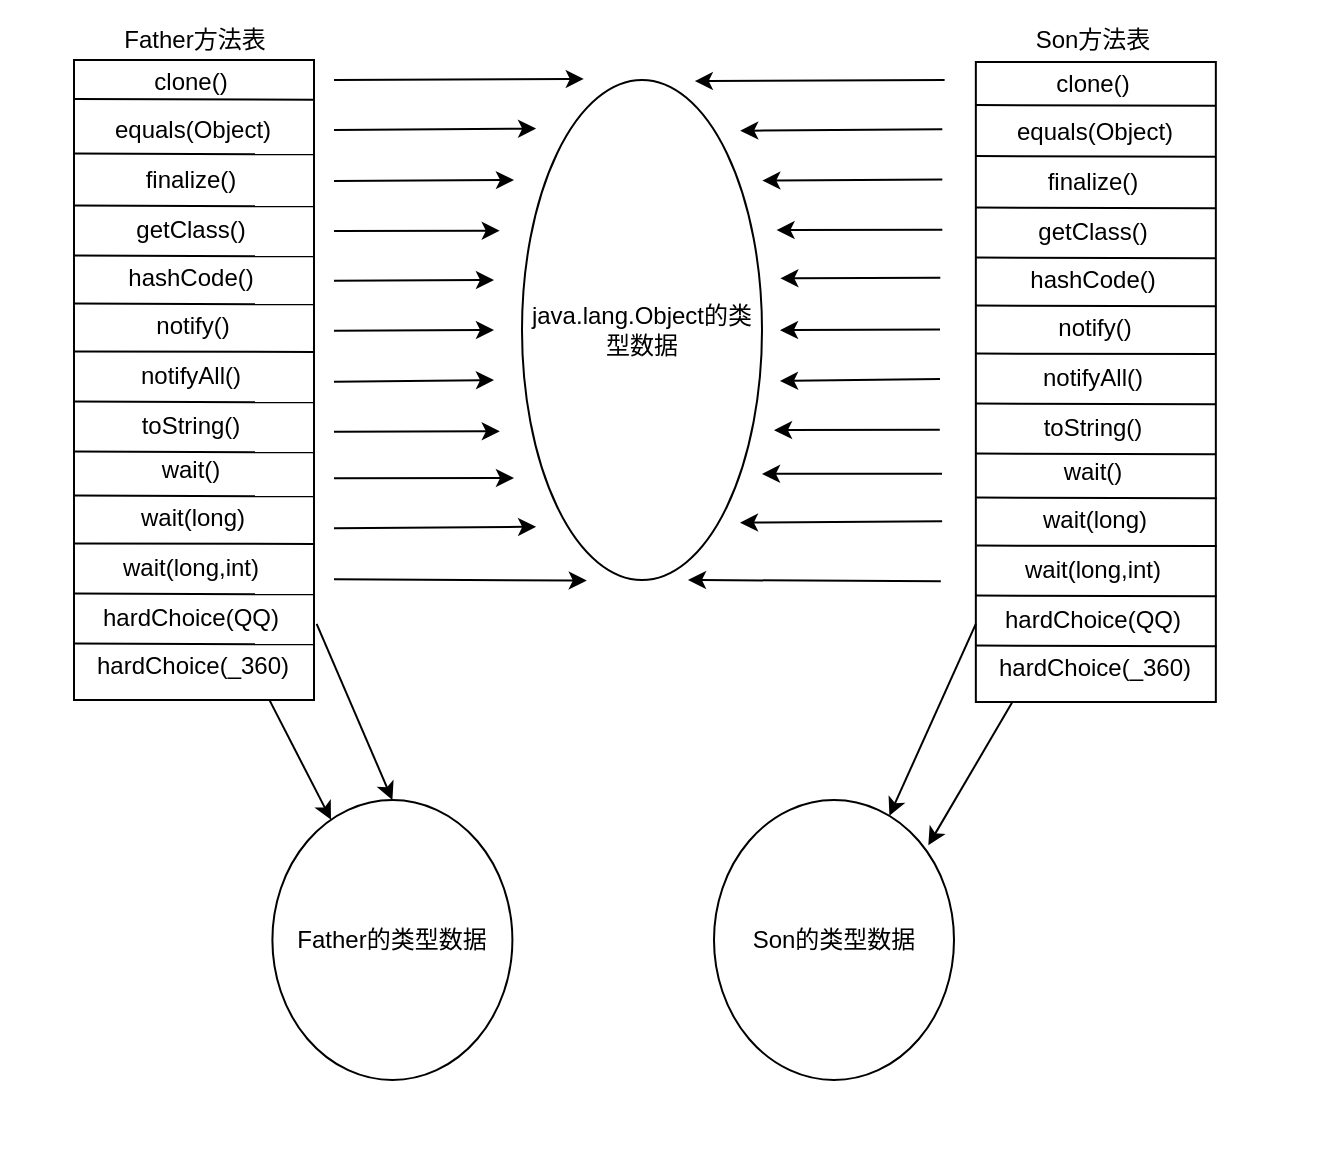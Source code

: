 <mxGraphModel dx="389" dy="305" grid="1" gridSize="10" guides="1" tooltips="1" connect="1" arrows="1" fold="1" page="1" pageScale="1" pageWidth="827" pageHeight="1169" math="0" shadow="0"><root><mxCell id="WIyWlLk6GJQsqaUBKTNV-0"/><mxCell id="WIyWlLk6GJQsqaUBKTNV-1" parent="WIyWlLk6GJQsqaUBKTNV-0"/><mxCell id="g7qtW4hyHOJkJTq5nPPv-88" value="" style="rounded=0;whiteSpace=wrap;html=1;strokeColor=none;" parent="WIyWlLk6GJQsqaUBKTNV-1" vertex="1"><mxGeometry x="93.36" y="130" width="656.64" height="580" as="geometry"/></mxCell><mxCell id="g7qtW4hyHOJkJTq5nPPv-1" value="" style="ellipse;whiteSpace=wrap;html=1;strokeColor=none;" parent="WIyWlLk6GJQsqaUBKTNV-1" vertex="1"><mxGeometry x="339" y="160" width="150" height="270" as="geometry"/></mxCell><mxCell id="g7qtW4hyHOJkJTq5nPPv-0" value="java.lang.Object的类型数据" style="ellipse;whiteSpace=wrap;html=1;" parent="WIyWlLk6GJQsqaUBKTNV-1" vertex="1"><mxGeometry x="354" y="170" width="120" height="250" as="geometry"/></mxCell><mxCell id="g7qtW4hyHOJkJTq5nPPv-2" value="" style="rounded=0;whiteSpace=wrap;html=1;" parent="WIyWlLk6GJQsqaUBKTNV-1" vertex="1"><mxGeometry x="130" y="160" width="120" height="320" as="geometry"/></mxCell><mxCell id="g7qtW4hyHOJkJTq5nPPv-3" value="clone()" style="text;html=1;align=center;verticalAlign=middle;resizable=0;points=[];autosize=1;strokeColor=none;fillColor=none;" parent="WIyWlLk6GJQsqaUBKTNV-1" vertex="1"><mxGeometry x="158" y="156" width="60" height="30" as="geometry"/></mxCell><mxCell id="g7qtW4hyHOJkJTq5nPPv-4" value="" style="endArrow=none;html=1;rounded=0;exitX=-0.002;exitY=0.061;exitDx=0;exitDy=0;exitPerimeter=0;entryX=1.001;entryY=0.062;entryDx=0;entryDy=0;entryPerimeter=0;" parent="WIyWlLk6GJQsqaUBKTNV-1" edge="1"><mxGeometry width="50" height="50" relative="1" as="geometry"><mxPoint x="129.76" y="179.52" as="sourcePoint"/><mxPoint x="250.12" y="179.84" as="targetPoint"/></mxGeometry></mxCell><mxCell id="g7qtW4hyHOJkJTq5nPPv-5" value="equals(Object)" style="text;html=1;align=center;verticalAlign=middle;resizable=0;points=[];autosize=1;strokeColor=none;fillColor=none;" parent="WIyWlLk6GJQsqaUBKTNV-1" vertex="1"><mxGeometry x="138.84" y="180" width="100" height="30" as="geometry"/></mxCell><mxCell id="g7qtW4hyHOJkJTq5nPPv-10" value="finalize()" style="text;html=1;align=center;verticalAlign=middle;resizable=0;points=[];autosize=1;strokeColor=none;fillColor=none;" parent="WIyWlLk6GJQsqaUBKTNV-1" vertex="1"><mxGeometry x="152.88" y="205" width="70" height="30" as="geometry"/></mxCell><mxCell id="g7qtW4hyHOJkJTq5nPPv-11" value="" style="endArrow=none;html=1;rounded=0;exitX=-0.002;exitY=0.061;exitDx=0;exitDy=0;exitPerimeter=0;entryX=1.001;entryY=0.062;entryDx=0;entryDy=0;entryPerimeter=0;" parent="WIyWlLk6GJQsqaUBKTNV-1" edge="1"><mxGeometry width="50" height="50" relative="1" as="geometry"><mxPoint x="129.64" y="232.79" as="sourcePoint"/><mxPoint x="250" y="233.18" as="targetPoint"/></mxGeometry></mxCell><mxCell id="g7qtW4hyHOJkJTq5nPPv-12" value="getClass()" style="text;html=1;align=center;verticalAlign=middle;resizable=0;points=[];autosize=1;strokeColor=none;fillColor=none;" parent="WIyWlLk6GJQsqaUBKTNV-1" vertex="1"><mxGeometry x="147.88" y="230" width="80" height="30" as="geometry"/></mxCell><mxCell id="g7qtW4hyHOJkJTq5nPPv-13" value="" style="endArrow=none;html=1;rounded=0;exitX=-0.002;exitY=0.061;exitDx=0;exitDy=0;exitPerimeter=0;entryX=1.001;entryY=0.062;entryDx=0;entryDy=0;entryPerimeter=0;" parent="WIyWlLk6GJQsqaUBKTNV-1" edge="1"><mxGeometry width="50" height="50" relative="1" as="geometry"><mxPoint x="129.64" y="257.79" as="sourcePoint"/><mxPoint x="250" y="258.18" as="targetPoint"/></mxGeometry></mxCell><mxCell id="g7qtW4hyHOJkJTq5nPPv-14" value="hashCode()" style="text;html=1;align=center;verticalAlign=middle;resizable=0;points=[];autosize=1;strokeColor=none;fillColor=none;" parent="WIyWlLk6GJQsqaUBKTNV-1" vertex="1"><mxGeometry x="143.12" y="254" width="90" height="30" as="geometry"/></mxCell><mxCell id="g7qtW4hyHOJkJTq5nPPv-15" value="" style="endArrow=none;html=1;rounded=0;exitX=-0.002;exitY=0.061;exitDx=0;exitDy=0;exitPerimeter=0;entryX=1.001;entryY=0.062;entryDx=0;entryDy=0;entryPerimeter=0;" parent="WIyWlLk6GJQsqaUBKTNV-1" edge="1"><mxGeometry width="50" height="50" relative="1" as="geometry"><mxPoint x="129.88" y="281.79" as="sourcePoint"/><mxPoint x="250.24" y="282.18" as="targetPoint"/></mxGeometry></mxCell><mxCell id="g7qtW4hyHOJkJTq5nPPv-16" value="notify()" style="text;html=1;align=center;verticalAlign=middle;resizable=0;points=[];autosize=1;strokeColor=none;fillColor=none;" parent="WIyWlLk6GJQsqaUBKTNV-1" vertex="1"><mxGeometry x="158.96" y="278" width="60" height="30" as="geometry"/></mxCell><mxCell id="g7qtW4hyHOJkJTq5nPPv-17" value="" style="endArrow=none;html=1;rounded=0;exitX=-0.007;exitY=0.061;exitDx=0;exitDy=0;exitPerimeter=0;entryX=1;entryY=0.123;entryDx=0;entryDy=0;entryPerimeter=0;" parent="WIyWlLk6GJQsqaUBKTNV-1" edge="1"><mxGeometry width="50" height="50" relative="1" as="geometry"><mxPoint x="130.12" y="305.79" as="sourcePoint"/><mxPoint x="250.12" y="305.97" as="targetPoint"/></mxGeometry></mxCell><mxCell id="g7qtW4hyHOJkJTq5nPPv-18" value="notifyAll()" style="text;html=1;align=center;verticalAlign=middle;resizable=0;points=[];autosize=1;strokeColor=none;fillColor=none;" parent="WIyWlLk6GJQsqaUBKTNV-1" vertex="1"><mxGeometry x="153" y="303" width="70" height="30" as="geometry"/></mxCell><mxCell id="g7qtW4hyHOJkJTq5nPPv-19" value="" style="endArrow=none;html=1;rounded=0;exitX=-0.002;exitY=0.061;exitDx=0;exitDy=0;exitPerimeter=0;entryX=1.001;entryY=0.062;entryDx=0;entryDy=0;entryPerimeter=0;" parent="WIyWlLk6GJQsqaUBKTNV-1" edge="1"><mxGeometry width="50" height="50" relative="1" as="geometry"><mxPoint x="129.76" y="330.79" as="sourcePoint"/><mxPoint x="250.12" y="331.18" as="targetPoint"/></mxGeometry></mxCell><mxCell id="g7qtW4hyHOJkJTq5nPPv-20" value="toString()" style="text;html=1;align=center;verticalAlign=middle;resizable=0;points=[];autosize=1;strokeColor=none;fillColor=none;" parent="WIyWlLk6GJQsqaUBKTNV-1" vertex="1"><mxGeometry x="153" y="328" width="70" height="30" as="geometry"/></mxCell><mxCell id="g7qtW4hyHOJkJTq5nPPv-21" value="" style="endArrow=none;html=1;rounded=0;exitX=-0.002;exitY=0.061;exitDx=0;exitDy=0;exitPerimeter=0;entryX=1.001;entryY=0.062;entryDx=0;entryDy=0;entryPerimeter=0;" parent="WIyWlLk6GJQsqaUBKTNV-1" edge="1"><mxGeometry width="50" height="50" relative="1" as="geometry"><mxPoint x="129.76" y="355.79" as="sourcePoint"/><mxPoint x="250.12" y="356.18" as="targetPoint"/></mxGeometry></mxCell><mxCell id="g7qtW4hyHOJkJTq5nPPv-22" value="wait()" style="text;html=1;align=center;verticalAlign=middle;resizable=0;points=[];autosize=1;strokeColor=none;fillColor=none;" parent="WIyWlLk6GJQsqaUBKTNV-1" vertex="1"><mxGeometry x="163.36" y="350" width="50" height="30" as="geometry"/></mxCell><mxCell id="g7qtW4hyHOJkJTq5nPPv-23" value="" style="endArrow=none;html=1;rounded=0;exitX=-0.002;exitY=0.061;exitDx=0;exitDy=0;exitPerimeter=0;entryX=1.001;entryY=0.062;entryDx=0;entryDy=0;entryPerimeter=0;" parent="WIyWlLk6GJQsqaUBKTNV-1" edge="1"><mxGeometry width="50" height="50" relative="1" as="geometry"><mxPoint x="130.12" y="377.79" as="sourcePoint"/><mxPoint x="250.48" y="378.18" as="targetPoint"/></mxGeometry></mxCell><mxCell id="g7qtW4hyHOJkJTq5nPPv-24" value="wait(long)" style="text;html=1;align=center;verticalAlign=middle;resizable=0;points=[];autosize=1;strokeColor=none;fillColor=none;" parent="WIyWlLk6GJQsqaUBKTNV-1" vertex="1"><mxGeometry x="149.2" y="374" width="80" height="30" as="geometry"/></mxCell><mxCell id="g7qtW4hyHOJkJTq5nPPv-25" value="" style="endArrow=none;html=1;rounded=0;exitX=-0.007;exitY=0.061;exitDx=0;exitDy=0;exitPerimeter=0;entryX=1;entryY=0.123;entryDx=0;entryDy=0;entryPerimeter=0;" parent="WIyWlLk6GJQsqaUBKTNV-1" edge="1"><mxGeometry width="50" height="50" relative="1" as="geometry"><mxPoint x="130.36" y="401.79" as="sourcePoint"/><mxPoint x="250.36" y="401.97" as="targetPoint"/></mxGeometry></mxCell><mxCell id="g7qtW4hyHOJkJTq5nPPv-26" value="wait(long,int)" style="text;html=1;align=center;verticalAlign=middle;resizable=0;points=[];autosize=1;strokeColor=none;fillColor=none;" parent="WIyWlLk6GJQsqaUBKTNV-1" vertex="1"><mxGeometry x="143.24" y="399" width="90" height="30" as="geometry"/></mxCell><mxCell id="g7qtW4hyHOJkJTq5nPPv-27" value="" style="endArrow=none;html=1;rounded=0;exitX=-0.002;exitY=0.061;exitDx=0;exitDy=0;exitPerimeter=0;entryX=1.001;entryY=0.062;entryDx=0;entryDy=0;entryPerimeter=0;" parent="WIyWlLk6GJQsqaUBKTNV-1" edge="1"><mxGeometry width="50" height="50" relative="1" as="geometry"><mxPoint x="130.0" y="426.79" as="sourcePoint"/><mxPoint x="250.36" y="427.18" as="targetPoint"/></mxGeometry></mxCell><mxCell id="g7qtW4hyHOJkJTq5nPPv-28" value="hardChoice(QQ)" style="text;html=1;align=center;verticalAlign=middle;resizable=0;points=[];autosize=1;strokeColor=none;fillColor=none;" parent="WIyWlLk6GJQsqaUBKTNV-1" vertex="1"><mxGeometry x="133.24" y="424" width="110" height="30" as="geometry"/></mxCell><mxCell id="g7qtW4hyHOJkJTq5nPPv-29" value="" style="endArrow=none;html=1;rounded=0;exitX=-0.002;exitY=0.061;exitDx=0;exitDy=0;exitPerimeter=0;entryX=1.001;entryY=0.062;entryDx=0;entryDy=0;entryPerimeter=0;" parent="WIyWlLk6GJQsqaUBKTNV-1" edge="1"><mxGeometry width="50" height="50" relative="1" as="geometry"><mxPoint x="130.0" y="451.79" as="sourcePoint"/><mxPoint x="250.36" y="452.18" as="targetPoint"/></mxGeometry></mxCell><mxCell id="g7qtW4hyHOJkJTq5nPPv-30" value="hardChoice(_360)" style="text;html=1;align=center;verticalAlign=middle;resizable=0;points=[];autosize=1;strokeColor=none;fillColor=none;" parent="WIyWlLk6GJQsqaUBKTNV-1" vertex="1"><mxGeometry x="129.08" y="448" width="120" height="30" as="geometry"/></mxCell><mxCell id="g7qtW4hyHOJkJTq5nPPv-32" value="" style="rounded=0;whiteSpace=wrap;html=1;" parent="WIyWlLk6GJQsqaUBKTNV-1" vertex="1"><mxGeometry x="580.92" y="161" width="120" height="320" as="geometry"/></mxCell><mxCell id="g7qtW4hyHOJkJTq5nPPv-33" value="clone()" style="text;html=1;align=center;verticalAlign=middle;resizable=0;points=[];autosize=1;strokeColor=none;fillColor=none;" parent="WIyWlLk6GJQsqaUBKTNV-1" vertex="1"><mxGeometry x="608.92" y="157" width="60" height="30" as="geometry"/></mxCell><mxCell id="g7qtW4hyHOJkJTq5nPPv-34" value="" style="endArrow=none;html=1;rounded=0;exitX=-0.002;exitY=0.061;exitDx=0;exitDy=0;exitPerimeter=0;entryX=1.001;entryY=0.062;entryDx=0;entryDy=0;entryPerimeter=0;" parent="WIyWlLk6GJQsqaUBKTNV-1" edge="1"><mxGeometry width="50" height="50" relative="1" as="geometry"><mxPoint x="580.68" y="182.52" as="sourcePoint"/><mxPoint x="701.04" y="182.84" as="targetPoint"/></mxGeometry></mxCell><mxCell id="g7qtW4hyHOJkJTq5nPPv-35" value="equals(Object)" style="text;html=1;align=center;verticalAlign=middle;resizable=0;points=[];autosize=1;strokeColor=none;fillColor=none;" parent="WIyWlLk6GJQsqaUBKTNV-1" vertex="1"><mxGeometry x="589.76" y="181" width="100" height="30" as="geometry"/></mxCell><mxCell id="g7qtW4hyHOJkJTq5nPPv-37" value="finalize()" style="text;html=1;align=center;verticalAlign=middle;resizable=0;points=[];autosize=1;strokeColor=none;fillColor=none;" parent="WIyWlLk6GJQsqaUBKTNV-1" vertex="1"><mxGeometry x="603.8" y="206" width="70" height="30" as="geometry"/></mxCell><mxCell id="g7qtW4hyHOJkJTq5nPPv-38" value="" style="endArrow=none;html=1;rounded=0;exitX=-0.002;exitY=0.061;exitDx=0;exitDy=0;exitPerimeter=0;entryX=1.001;entryY=0.062;entryDx=0;entryDy=0;entryPerimeter=0;" parent="WIyWlLk6GJQsqaUBKTNV-1" edge="1"><mxGeometry width="50" height="50" relative="1" as="geometry"><mxPoint x="580.56" y="233.79" as="sourcePoint"/><mxPoint x="700.92" y="234.18" as="targetPoint"/></mxGeometry></mxCell><mxCell id="g7qtW4hyHOJkJTq5nPPv-39" value="getClass()" style="text;html=1;align=center;verticalAlign=middle;resizable=0;points=[];autosize=1;strokeColor=none;fillColor=none;" parent="WIyWlLk6GJQsqaUBKTNV-1" vertex="1"><mxGeometry x="598.8" y="231" width="80" height="30" as="geometry"/></mxCell><mxCell id="g7qtW4hyHOJkJTq5nPPv-40" value="" style="endArrow=none;html=1;rounded=0;exitX=-0.002;exitY=0.061;exitDx=0;exitDy=0;exitPerimeter=0;entryX=1.001;entryY=0.062;entryDx=0;entryDy=0;entryPerimeter=0;" parent="WIyWlLk6GJQsqaUBKTNV-1" edge="1"><mxGeometry width="50" height="50" relative="1" as="geometry"><mxPoint x="580.56" y="258.79" as="sourcePoint"/><mxPoint x="700.92" y="259.18" as="targetPoint"/></mxGeometry></mxCell><mxCell id="g7qtW4hyHOJkJTq5nPPv-41" value="hashCode()" style="text;html=1;align=center;verticalAlign=middle;resizable=0;points=[];autosize=1;strokeColor=none;fillColor=none;" parent="WIyWlLk6GJQsqaUBKTNV-1" vertex="1"><mxGeometry x="594.04" y="255" width="90" height="30" as="geometry"/></mxCell><mxCell id="g7qtW4hyHOJkJTq5nPPv-42" value="" style="endArrow=none;html=1;rounded=0;exitX=-0.002;exitY=0.061;exitDx=0;exitDy=0;exitPerimeter=0;entryX=1.001;entryY=0.062;entryDx=0;entryDy=0;entryPerimeter=0;" parent="WIyWlLk6GJQsqaUBKTNV-1" edge="1"><mxGeometry width="50" height="50" relative="1" as="geometry"><mxPoint x="580.8" y="282.79" as="sourcePoint"/><mxPoint x="701.16" y="283.18" as="targetPoint"/></mxGeometry></mxCell><mxCell id="g7qtW4hyHOJkJTq5nPPv-43" value="notify()" style="text;html=1;align=center;verticalAlign=middle;resizable=0;points=[];autosize=1;strokeColor=none;fillColor=none;" parent="WIyWlLk6GJQsqaUBKTNV-1" vertex="1"><mxGeometry x="609.88" y="279" width="60" height="30" as="geometry"/></mxCell><mxCell id="g7qtW4hyHOJkJTq5nPPv-44" value="" style="endArrow=none;html=1;rounded=0;exitX=-0.007;exitY=0.061;exitDx=0;exitDy=0;exitPerimeter=0;entryX=1;entryY=0.123;entryDx=0;entryDy=0;entryPerimeter=0;" parent="WIyWlLk6GJQsqaUBKTNV-1" edge="1"><mxGeometry width="50" height="50" relative="1" as="geometry"><mxPoint x="581.04" y="306.79" as="sourcePoint"/><mxPoint x="701.04" y="306.97" as="targetPoint"/></mxGeometry></mxCell><mxCell id="g7qtW4hyHOJkJTq5nPPv-45" value="notifyAll()" style="text;html=1;align=center;verticalAlign=middle;resizable=0;points=[];autosize=1;strokeColor=none;fillColor=none;" parent="WIyWlLk6GJQsqaUBKTNV-1" vertex="1"><mxGeometry x="603.92" y="304" width="70" height="30" as="geometry"/></mxCell><mxCell id="g7qtW4hyHOJkJTq5nPPv-46" value="" style="endArrow=none;html=1;rounded=0;exitX=-0.002;exitY=0.061;exitDx=0;exitDy=0;exitPerimeter=0;entryX=1.001;entryY=0.062;entryDx=0;entryDy=0;entryPerimeter=0;" parent="WIyWlLk6GJQsqaUBKTNV-1" edge="1"><mxGeometry width="50" height="50" relative="1" as="geometry"><mxPoint x="580.68" y="331.79" as="sourcePoint"/><mxPoint x="701.04" y="332.18" as="targetPoint"/></mxGeometry></mxCell><mxCell id="g7qtW4hyHOJkJTq5nPPv-47" value="toString()" style="text;html=1;align=center;verticalAlign=middle;resizable=0;points=[];autosize=1;strokeColor=none;fillColor=none;" parent="WIyWlLk6GJQsqaUBKTNV-1" vertex="1"><mxGeometry x="603.92" y="329" width="70" height="30" as="geometry"/></mxCell><mxCell id="g7qtW4hyHOJkJTq5nPPv-48" value="" style="endArrow=none;html=1;rounded=0;exitX=-0.002;exitY=0.061;exitDx=0;exitDy=0;exitPerimeter=0;entryX=1.001;entryY=0.062;entryDx=0;entryDy=0;entryPerimeter=0;" parent="WIyWlLk6GJQsqaUBKTNV-1" edge="1"><mxGeometry width="50" height="50" relative="1" as="geometry"><mxPoint x="580.68" y="356.79" as="sourcePoint"/><mxPoint x="701.04" y="357.18" as="targetPoint"/></mxGeometry></mxCell><mxCell id="g7qtW4hyHOJkJTq5nPPv-49" value="wait()" style="text;html=1;align=center;verticalAlign=middle;resizable=0;points=[];autosize=1;strokeColor=none;fillColor=none;" parent="WIyWlLk6GJQsqaUBKTNV-1" vertex="1"><mxGeometry x="614.28" y="351" width="50" height="30" as="geometry"/></mxCell><mxCell id="g7qtW4hyHOJkJTq5nPPv-50" value="" style="endArrow=none;html=1;rounded=0;exitX=-0.002;exitY=0.061;exitDx=0;exitDy=0;exitPerimeter=0;entryX=1.001;entryY=0.062;entryDx=0;entryDy=0;entryPerimeter=0;" parent="WIyWlLk6GJQsqaUBKTNV-1" edge="1"><mxGeometry width="50" height="50" relative="1" as="geometry"><mxPoint x="581.04" y="378.79" as="sourcePoint"/><mxPoint x="701.4" y="379.18" as="targetPoint"/></mxGeometry></mxCell><mxCell id="g7qtW4hyHOJkJTq5nPPv-51" value="wait(long)" style="text;html=1;align=center;verticalAlign=middle;resizable=0;points=[];autosize=1;strokeColor=none;fillColor=none;" parent="WIyWlLk6GJQsqaUBKTNV-1" vertex="1"><mxGeometry x="600.12" y="375" width="80" height="30" as="geometry"/></mxCell><mxCell id="g7qtW4hyHOJkJTq5nPPv-52" value="" style="endArrow=none;html=1;rounded=0;exitX=-0.007;exitY=0.061;exitDx=0;exitDy=0;exitPerimeter=0;entryX=1;entryY=0.123;entryDx=0;entryDy=0;entryPerimeter=0;" parent="WIyWlLk6GJQsqaUBKTNV-1" edge="1"><mxGeometry width="50" height="50" relative="1" as="geometry"><mxPoint x="581.28" y="402.79" as="sourcePoint"/><mxPoint x="701.28" y="402.97" as="targetPoint"/></mxGeometry></mxCell><mxCell id="g7qtW4hyHOJkJTq5nPPv-53" value="wait(long,int)" style="text;html=1;align=center;verticalAlign=middle;resizable=0;points=[];autosize=1;strokeColor=none;fillColor=none;" parent="WIyWlLk6GJQsqaUBKTNV-1" vertex="1"><mxGeometry x="594.16" y="400" width="90" height="30" as="geometry"/></mxCell><mxCell id="g7qtW4hyHOJkJTq5nPPv-54" value="" style="endArrow=none;html=1;rounded=0;exitX=-0.002;exitY=0.061;exitDx=0;exitDy=0;exitPerimeter=0;entryX=1.001;entryY=0.062;entryDx=0;entryDy=0;entryPerimeter=0;" parent="WIyWlLk6GJQsqaUBKTNV-1" edge="1"><mxGeometry width="50" height="50" relative="1" as="geometry"><mxPoint x="580.92" y="427.79" as="sourcePoint"/><mxPoint x="701.28" y="428.18" as="targetPoint"/></mxGeometry></mxCell><mxCell id="g7qtW4hyHOJkJTq5nPPv-55" value="hardChoice(QQ)" style="text;html=1;align=center;verticalAlign=middle;resizable=0;points=[];autosize=1;strokeColor=none;fillColor=none;" parent="WIyWlLk6GJQsqaUBKTNV-1" vertex="1"><mxGeometry x="584.16" y="425" width="110" height="30" as="geometry"/></mxCell><mxCell id="g7qtW4hyHOJkJTq5nPPv-56" value="" style="endArrow=none;html=1;rounded=0;exitX=-0.002;exitY=0.061;exitDx=0;exitDy=0;exitPerimeter=0;entryX=1.001;entryY=0.062;entryDx=0;entryDy=0;entryPerimeter=0;" parent="WIyWlLk6GJQsqaUBKTNV-1" edge="1"><mxGeometry width="50" height="50" relative="1" as="geometry"><mxPoint x="580.92" y="452.79" as="sourcePoint"/><mxPoint x="701.28" y="453.18" as="targetPoint"/></mxGeometry></mxCell><mxCell id="g7qtW4hyHOJkJTq5nPPv-57" value="hardChoice(_360)" style="text;html=1;align=center;verticalAlign=middle;resizable=0;points=[];autosize=1;strokeColor=none;fillColor=none;" parent="WIyWlLk6GJQsqaUBKTNV-1" vertex="1"><mxGeometry x="580" y="449" width="120" height="30" as="geometry"/></mxCell><mxCell id="g7qtW4hyHOJkJTq5nPPv-58" value="" style="endArrow=none;html=1;rounded=0;exitX=-0.002;exitY=0.061;exitDx=0;exitDy=0;exitPerimeter=0;entryX=1.001;entryY=0.062;entryDx=0;entryDy=0;entryPerimeter=0;" parent="WIyWlLk6GJQsqaUBKTNV-1" edge="1"><mxGeometry width="50" height="50" relative="1" as="geometry"><mxPoint x="129.64" y="206.79" as="sourcePoint"/><mxPoint x="250" y="207.18" as="targetPoint"/></mxGeometry></mxCell><mxCell id="g7qtW4hyHOJkJTq5nPPv-59" value="" style="endArrow=none;html=1;rounded=0;exitX=-0.002;exitY=0.061;exitDx=0;exitDy=0;exitPerimeter=0;entryX=1.001;entryY=0.062;entryDx=0;entryDy=0;entryPerimeter=0;" parent="WIyWlLk6GJQsqaUBKTNV-1" edge="1"><mxGeometry width="50" height="50" relative="1" as="geometry"><mxPoint x="580.56" y="208.0" as="sourcePoint"/><mxPoint x="700.92" y="208.39" as="targetPoint"/></mxGeometry></mxCell><mxCell id="g7qtW4hyHOJkJTq5nPPv-60" value="" style="endArrow=classic;html=1;rounded=0;entryX=0.306;entryY=0.035;entryDx=0;entryDy=0;entryPerimeter=0;" parent="WIyWlLk6GJQsqaUBKTNV-1" target="g7qtW4hyHOJkJTq5nPPv-1" edge="1"><mxGeometry width="50" height="50" relative="1" as="geometry"><mxPoint x="260" y="170" as="sourcePoint"/><mxPoint x="400" y="270" as="targetPoint"/></mxGeometry></mxCell><mxCell id="g7qtW4hyHOJkJTq5nPPv-61" value="" style="endArrow=classic;html=1;rounded=0;entryX=0.147;entryY=0.127;entryDx=0;entryDy=0;entryPerimeter=0;" parent="WIyWlLk6GJQsqaUBKTNV-1" target="g7qtW4hyHOJkJTq5nPPv-1" edge="1"><mxGeometry width="50" height="50" relative="1" as="geometry"><mxPoint x="260" y="195" as="sourcePoint"/><mxPoint x="384.9" y="194.45" as="targetPoint"/></mxGeometry></mxCell><mxCell id="g7qtW4hyHOJkJTq5nPPv-62" value="" style="endArrow=classic;html=1;rounded=0;" parent="WIyWlLk6GJQsqaUBKTNV-1" edge="1"><mxGeometry width="50" height="50" relative="1" as="geometry"><mxPoint x="260" y="220.55" as="sourcePoint"/><mxPoint x="350" y="220" as="targetPoint"/></mxGeometry></mxCell><mxCell id="g7qtW4hyHOJkJTq5nPPv-63" value="" style="endArrow=classic;html=1;rounded=0;entryX=0.026;entryY=0.316;entryDx=0;entryDy=0;entryPerimeter=0;" parent="WIyWlLk6GJQsqaUBKTNV-1" target="g7qtW4hyHOJkJTq5nPPv-1" edge="1"><mxGeometry width="50" height="50" relative="1" as="geometry"><mxPoint x="260" y="245.55" as="sourcePoint"/><mxPoint x="361.05" y="244.84" as="targetPoint"/></mxGeometry></mxCell><mxCell id="g7qtW4hyHOJkJTq5nPPv-64" value="" style="endArrow=classic;html=1;rounded=0;" parent="WIyWlLk6GJQsqaUBKTNV-1" edge="1"><mxGeometry width="50" height="50" relative="1" as="geometry"><mxPoint x="260" y="270.33" as="sourcePoint"/><mxPoint x="340" y="270" as="targetPoint"/></mxGeometry></mxCell><mxCell id="g7qtW4hyHOJkJTq5nPPv-65" value="" style="endArrow=classic;html=1;rounded=0;" parent="WIyWlLk6GJQsqaUBKTNV-1" edge="1"><mxGeometry width="50" height="50" relative="1" as="geometry"><mxPoint x="260" y="295.33" as="sourcePoint"/><mxPoint x="340" y="295" as="targetPoint"/></mxGeometry></mxCell><mxCell id="g7qtW4hyHOJkJTq5nPPv-66" value="" style="endArrow=classic;html=1;rounded=0;" parent="WIyWlLk6GJQsqaUBKTNV-1" edge="1"><mxGeometry width="50" height="50" relative="1" as="geometry"><mxPoint x="260" y="320.88" as="sourcePoint"/><mxPoint x="340" y="320" as="targetPoint"/></mxGeometry></mxCell><mxCell id="g7qtW4hyHOJkJTq5nPPv-67" value="" style="endArrow=classic;html=1;rounded=0;entryX=0.026;entryY=0.316;entryDx=0;entryDy=0;entryPerimeter=0;" parent="WIyWlLk6GJQsqaUBKTNV-1" edge="1"><mxGeometry width="50" height="50" relative="1" as="geometry"><mxPoint x="260" y="345.88" as="sourcePoint"/><mxPoint x="342.9" y="345.65" as="targetPoint"/></mxGeometry></mxCell><mxCell id="g7qtW4hyHOJkJTq5nPPv-68" value="" style="endArrow=classic;html=1;rounded=0;" parent="WIyWlLk6GJQsqaUBKTNV-1" edge="1"><mxGeometry width="50" height="50" relative="1" as="geometry"><mxPoint x="260" y="369.1" as="sourcePoint"/><mxPoint x="350" y="369" as="targetPoint"/></mxGeometry></mxCell><mxCell id="g7qtW4hyHOJkJTq5nPPv-69" value="" style="endArrow=classic;html=1;rounded=0;entryX=0.147;entryY=0.127;entryDx=0;entryDy=0;entryPerimeter=0;" parent="WIyWlLk6GJQsqaUBKTNV-1" edge="1"><mxGeometry width="50" height="50" relative="1" as="geometry"><mxPoint x="260" y="394.1" as="sourcePoint"/><mxPoint x="361.05" y="393.39" as="targetPoint"/></mxGeometry></mxCell><mxCell id="g7qtW4hyHOJkJTq5nPPv-70" value="" style="endArrow=classic;html=1;rounded=0;entryX=0.316;entryY=0.964;entryDx=0;entryDy=0;entryPerimeter=0;" parent="WIyWlLk6GJQsqaUBKTNV-1" target="g7qtW4hyHOJkJTq5nPPv-1" edge="1"><mxGeometry width="50" height="50" relative="1" as="geometry"><mxPoint x="260" y="419.65" as="sourcePoint"/><mxPoint x="350" y="419.1" as="targetPoint"/></mxGeometry></mxCell><mxCell id="g7qtW4hyHOJkJTq5nPPv-71" value="" style="endArrow=classic;html=1;rounded=0;entryX=0.5;entryY=0;entryDx=0;entryDy=0;exitX=1.011;exitY=0.881;exitDx=0;exitDy=0;exitPerimeter=0;" parent="WIyWlLk6GJQsqaUBKTNV-1" source="g7qtW4hyHOJkJTq5nPPv-2" target="g7qtW4hyHOJkJTq5nPPv-73" edge="1"><mxGeometry width="50" height="50" relative="1" as="geometry"><mxPoint x="260" y="444.65" as="sourcePoint"/><mxPoint x="342.9" y="444.42" as="targetPoint"/></mxGeometry></mxCell><mxCell id="g7qtW4hyHOJkJTq5nPPv-72" value="" style="endArrow=classic;html=1;rounded=0;" parent="WIyWlLk6GJQsqaUBKTNV-1" target="g7qtW4hyHOJkJTq5nPPv-73" edge="1"><mxGeometry width="50" height="50" relative="1" as="geometry"><mxPoint x="227.88" y="480.33" as="sourcePoint"/><mxPoint x="307.88" y="480" as="targetPoint"/></mxGeometry></mxCell><mxCell id="g7qtW4hyHOJkJTq5nPPv-73" value="Father的类型数据" style="ellipse;whiteSpace=wrap;html=1;" parent="WIyWlLk6GJQsqaUBKTNV-1" vertex="1"><mxGeometry x="229.2" y="530" width="120" height="140" as="geometry"/></mxCell><mxCell id="g7qtW4hyHOJkJTq5nPPv-74" value="" style="endArrow=classic;html=1;rounded=0;entryX=0.306;entryY=0.035;entryDx=0;entryDy=0;entryPerimeter=0;" parent="WIyWlLk6GJQsqaUBKTNV-1" edge="1"><mxGeometry width="50" height="50" relative="1" as="geometry"><mxPoint x="565.3" y="170" as="sourcePoint"/><mxPoint x="440.4" y="170.55" as="targetPoint"/></mxGeometry></mxCell><mxCell id="g7qtW4hyHOJkJTq5nPPv-75" value="" style="endArrow=classic;html=1;rounded=0;entryX=0.147;entryY=0.127;entryDx=0;entryDy=0;entryPerimeter=0;" parent="WIyWlLk6GJQsqaUBKTNV-1" edge="1"><mxGeometry width="50" height="50" relative="1" as="geometry"><mxPoint x="564.16" y="194.65" as="sourcePoint"/><mxPoint x="463.11" y="195.36" as="targetPoint"/></mxGeometry></mxCell><mxCell id="g7qtW4hyHOJkJTq5nPPv-76" value="" style="endArrow=classic;html=1;rounded=0;" parent="WIyWlLk6GJQsqaUBKTNV-1" edge="1"><mxGeometry width="50" height="50" relative="1" as="geometry"><mxPoint x="564.16" y="219.73" as="sourcePoint"/><mxPoint x="474.16" y="220.28" as="targetPoint"/></mxGeometry></mxCell><mxCell id="g7qtW4hyHOJkJTq5nPPv-77" value="" style="endArrow=classic;html=1;rounded=0;entryX=0.026;entryY=0.316;entryDx=0;entryDy=0;entryPerimeter=0;" parent="WIyWlLk6GJQsqaUBKTNV-1" edge="1"><mxGeometry width="50" height="50" relative="1" as="geometry"><mxPoint x="564.16" y="244.82" as="sourcePoint"/><mxPoint x="481.26" y="245.05" as="targetPoint"/></mxGeometry></mxCell><mxCell id="g7qtW4hyHOJkJTq5nPPv-78" value="" style="endArrow=classic;html=1;rounded=0;" parent="WIyWlLk6GJQsqaUBKTNV-1" edge="1"><mxGeometry width="50" height="50" relative="1" as="geometry"><mxPoint x="563.16" y="268.82" as="sourcePoint"/><mxPoint x="483.16" y="269.15" as="targetPoint"/></mxGeometry></mxCell><mxCell id="g7qtW4hyHOJkJTq5nPPv-79" value="" style="endArrow=classic;html=1;rounded=0;" parent="WIyWlLk6GJQsqaUBKTNV-1" edge="1"><mxGeometry width="50" height="50" relative="1" as="geometry"><mxPoint x="563" y="294.74" as="sourcePoint"/><mxPoint x="483" y="295.07" as="targetPoint"/></mxGeometry></mxCell><mxCell id="g7qtW4hyHOJkJTq5nPPv-80" value="" style="endArrow=classic;html=1;rounded=0;" parent="WIyWlLk6GJQsqaUBKTNV-1" edge="1"><mxGeometry width="50" height="50" relative="1" as="geometry"><mxPoint x="563" y="319.56" as="sourcePoint"/><mxPoint x="483" y="320.44" as="targetPoint"/></mxGeometry></mxCell><mxCell id="g7qtW4hyHOJkJTq5nPPv-81" value="" style="endArrow=classic;html=1;rounded=0;entryX=0.026;entryY=0.316;entryDx=0;entryDy=0;entryPerimeter=0;" parent="WIyWlLk6GJQsqaUBKTNV-1" edge="1"><mxGeometry width="50" height="50" relative="1" as="geometry"><mxPoint x="562.9" y="344.84" as="sourcePoint"/><mxPoint x="480" y="345.07" as="targetPoint"/></mxGeometry></mxCell><mxCell id="g7qtW4hyHOJkJTq5nPPv-82" value="" style="endArrow=classic;html=1;rounded=0;" parent="WIyWlLk6GJQsqaUBKTNV-1" edge="1"><mxGeometry width="50" height="50" relative="1" as="geometry"><mxPoint x="564" y="366.84" as="sourcePoint"/><mxPoint x="474" y="366.94" as="targetPoint"/></mxGeometry></mxCell><mxCell id="g7qtW4hyHOJkJTq5nPPv-83" value="" style="endArrow=classic;html=1;rounded=0;entryX=0.147;entryY=0.127;entryDx=0;entryDy=0;entryPerimeter=0;" parent="WIyWlLk6GJQsqaUBKTNV-1" edge="1"><mxGeometry width="50" height="50" relative="1" as="geometry"><mxPoint x="564.05" y="390.64" as="sourcePoint"/><mxPoint x="463" y="391.35" as="targetPoint"/></mxGeometry></mxCell><mxCell id="g7qtW4hyHOJkJTq5nPPv-84" value="" style="endArrow=classic;html=1;rounded=0;entryX=0.316;entryY=0.964;entryDx=0;entryDy=0;entryPerimeter=0;" parent="WIyWlLk6GJQsqaUBKTNV-1" edge="1"><mxGeometry width="50" height="50" relative="1" as="geometry"><mxPoint x="563.4" y="420.63" as="sourcePoint"/><mxPoint x="437" y="420" as="targetPoint"/></mxGeometry></mxCell><mxCell id="g7qtW4hyHOJkJTq5nPPv-85" value="Son的类型数据" style="ellipse;whiteSpace=wrap;html=1;" parent="WIyWlLk6GJQsqaUBKTNV-1" vertex="1"><mxGeometry x="450" y="530" width="120" height="140" as="geometry"/></mxCell><mxCell id="g7qtW4hyHOJkJTq5nPPv-86" value="" style="endArrow=classic;html=1;rounded=0;exitX=1.011;exitY=0.881;exitDx=0;exitDy=0;exitPerimeter=0;" parent="WIyWlLk6GJQsqaUBKTNV-1" target="g7qtW4hyHOJkJTq5nPPv-85" edge="1"><mxGeometry width="50" height="50" relative="1" as="geometry"><mxPoint x="580.92" y="441.92" as="sourcePoint"/><mxPoint x="618.8" y="530" as="targetPoint"/></mxGeometry></mxCell><mxCell id="g7qtW4hyHOJkJTq5nPPv-87" value="" style="endArrow=classic;html=1;rounded=0;entryX=0.893;entryY=0.162;entryDx=0;entryDy=0;entryPerimeter=0;exitX=0.154;exitY=0.999;exitDx=0;exitDy=0;exitPerimeter=0;" parent="WIyWlLk6GJQsqaUBKTNV-1" source="g7qtW4hyHOJkJTq5nPPv-32" target="g7qtW4hyHOJkJTq5nPPv-85" edge="1"><mxGeometry width="50" height="50" relative="1" as="geometry"><mxPoint x="603.92" y="480.0" as="sourcePoint"/><mxPoint x="634.473" y="539.574" as="targetPoint"/></mxGeometry></mxCell><mxCell id="0" value="Father方法表" style="text;html=1;align=center;verticalAlign=middle;resizable=0;points=[];autosize=1;strokeColor=none;" vertex="1" parent="WIyWlLk6GJQsqaUBKTNV-1"><mxGeometry x="145" y="140" width="90" height="20" as="geometry"/></mxCell><mxCell id="1" value="Son方法表" style="text;html=1;align=center;verticalAlign=middle;resizable=0;points=[];autosize=1;strokeColor=none;" vertex="1" parent="WIyWlLk6GJQsqaUBKTNV-1"><mxGeometry x="604.04" y="140" width="70" height="20" as="geometry"/></mxCell></root></mxGraphModel>